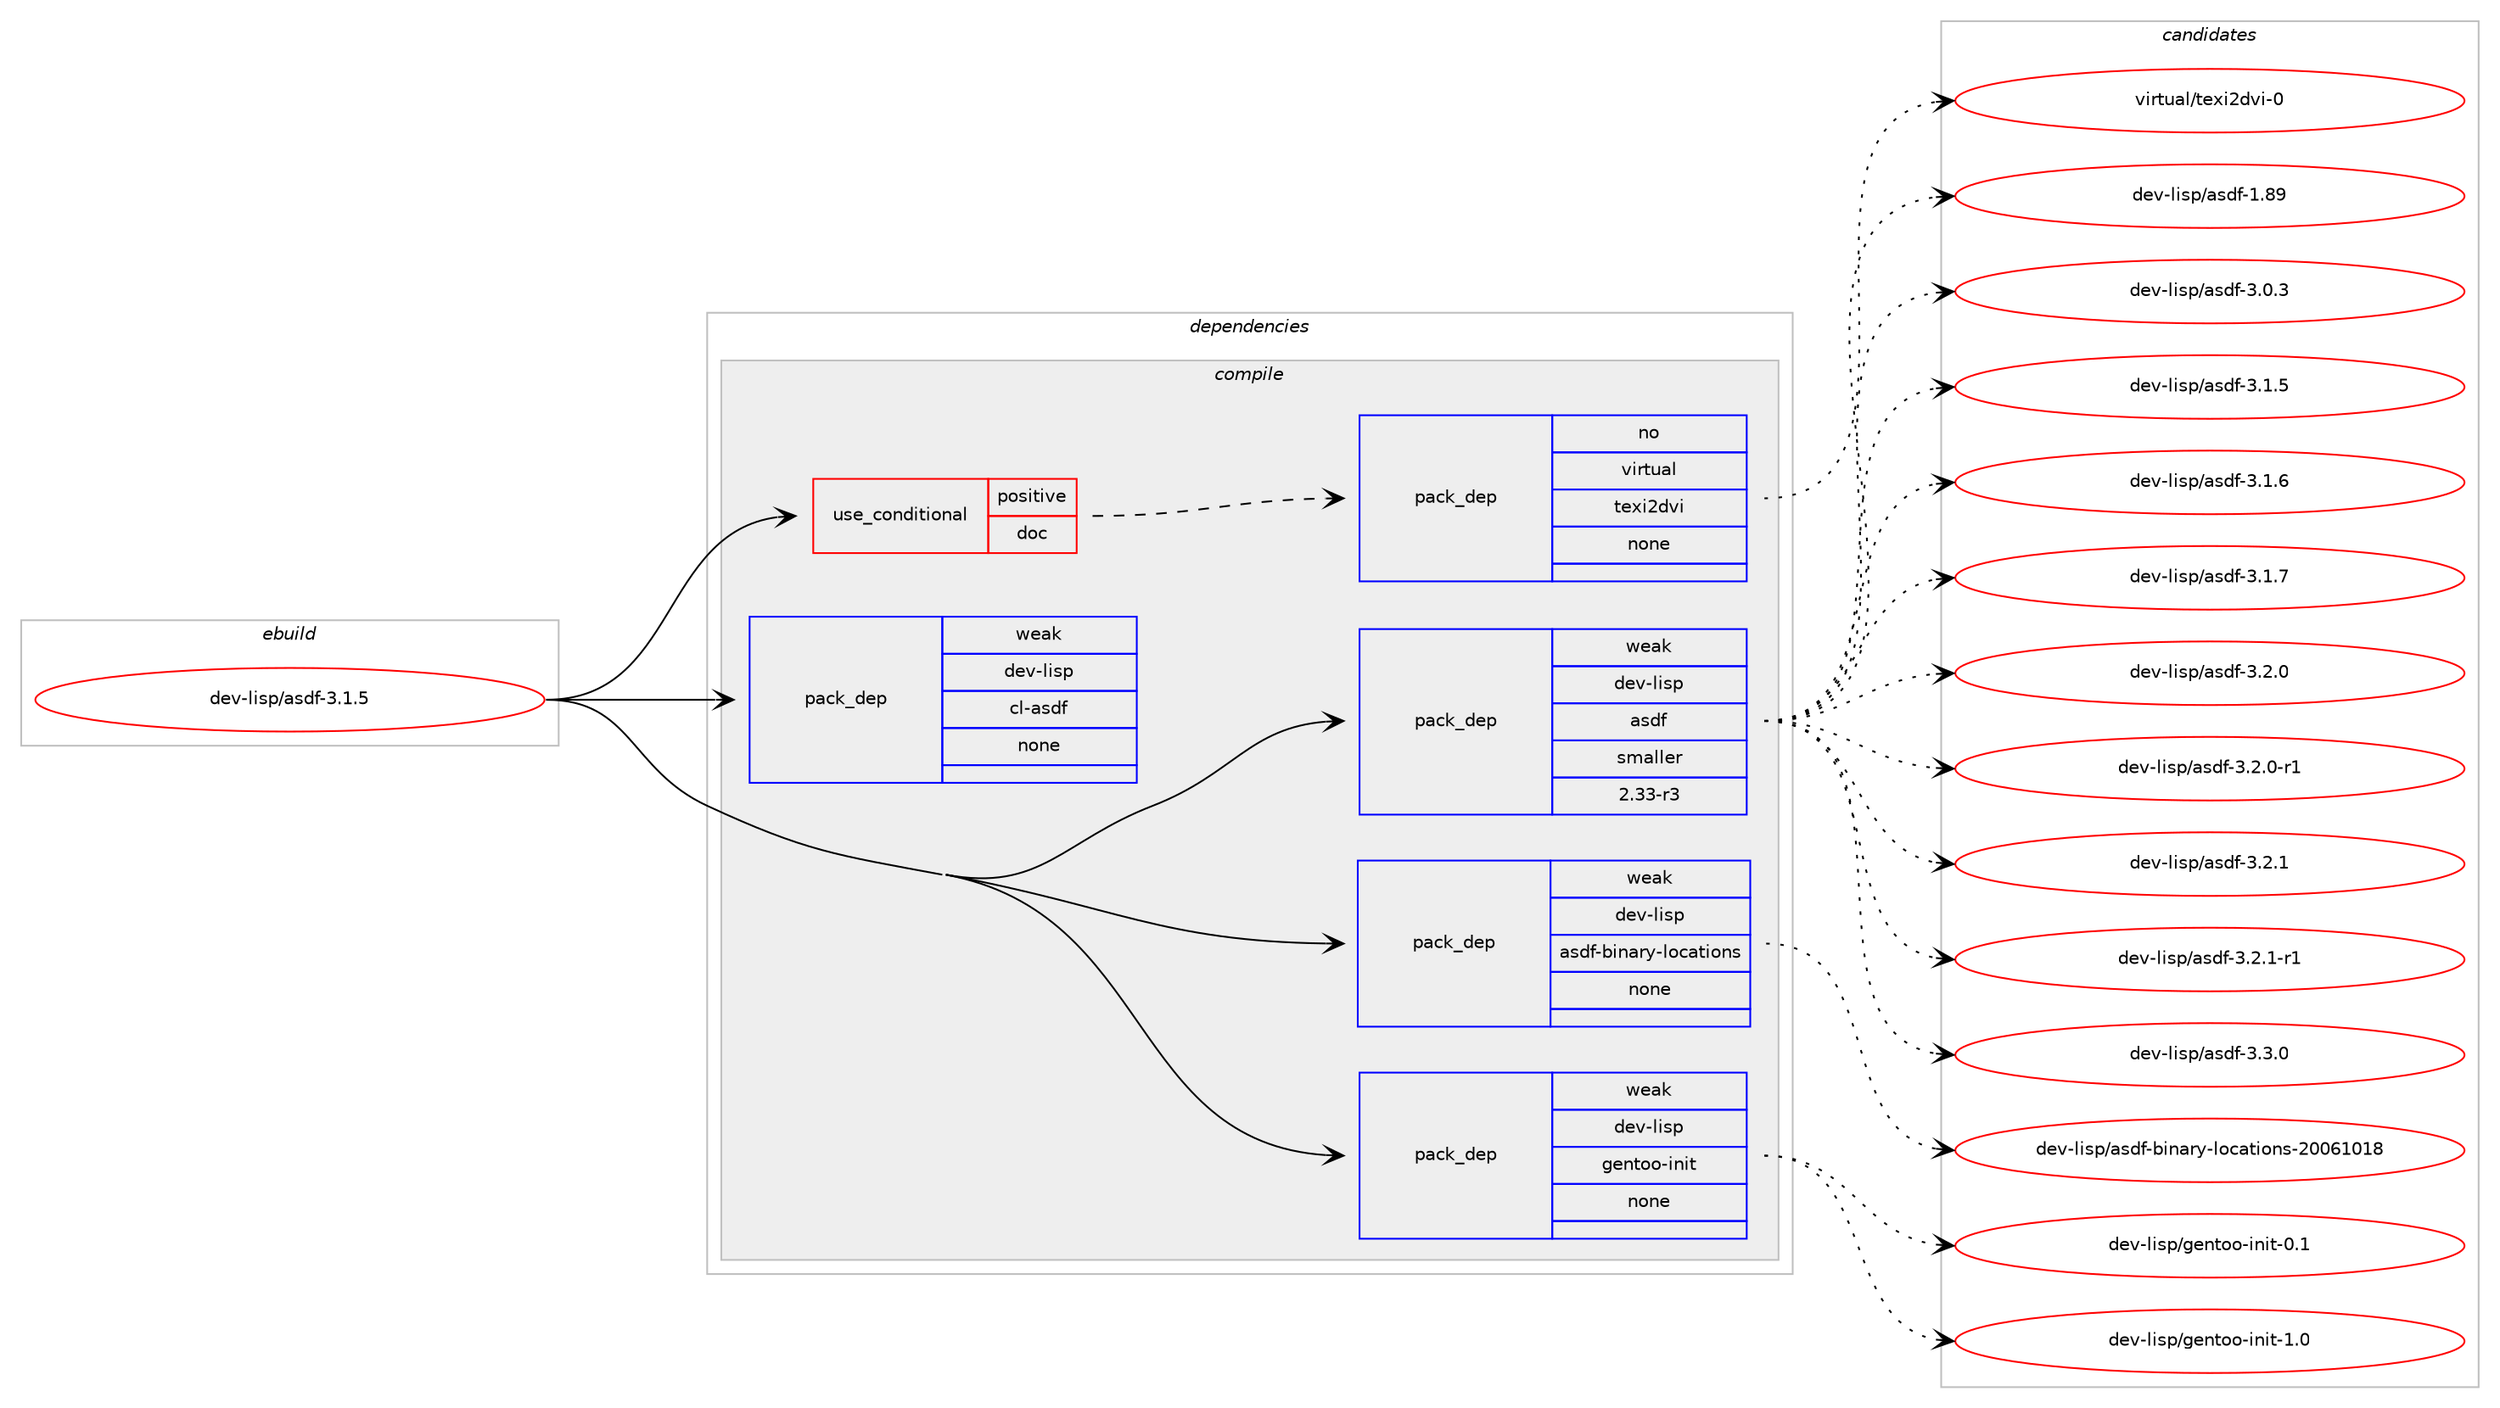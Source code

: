 digraph prolog {

# *************
# Graph options
# *************

newrank=true;
concentrate=true;
compound=true;
graph [rankdir=LR,fontname=Helvetica,fontsize=10,ranksep=1.5];#, ranksep=2.5, nodesep=0.2];
edge  [arrowhead=vee];
node  [fontname=Helvetica,fontsize=10];

# **********
# The ebuild
# **********

subgraph cluster_leftcol {
color=gray;
rank=same;
label=<<i>ebuild</i>>;
id [label="dev-lisp/asdf-3.1.5", color=red, width=4, href="../dev-lisp/asdf-3.1.5.svg"];
}

# ****************
# The dependencies
# ****************

subgraph cluster_midcol {
color=gray;
label=<<i>dependencies</i>>;
subgraph cluster_compile {
fillcolor="#eeeeee";
style=filled;
label=<<i>compile</i>>;
subgraph cond26173 {
dependency120805 [label=<<TABLE BORDER="0" CELLBORDER="1" CELLSPACING="0" CELLPADDING="4"><TR><TD ROWSPAN="3" CELLPADDING="10">use_conditional</TD></TR><TR><TD>positive</TD></TR><TR><TD>doc</TD></TR></TABLE>>, shape=none, color=red];
subgraph pack91011 {
dependency120806 [label=<<TABLE BORDER="0" CELLBORDER="1" CELLSPACING="0" CELLPADDING="4" WIDTH="220"><TR><TD ROWSPAN="6" CELLPADDING="30">pack_dep</TD></TR><TR><TD WIDTH="110">no</TD></TR><TR><TD>virtual</TD></TR><TR><TD>texi2dvi</TD></TR><TR><TD>none</TD></TR><TR><TD></TD></TR></TABLE>>, shape=none, color=blue];
}
dependency120805:e -> dependency120806:w [weight=20,style="dashed",arrowhead="vee"];
}
id:e -> dependency120805:w [weight=20,style="solid",arrowhead="vee"];
subgraph pack91012 {
dependency120807 [label=<<TABLE BORDER="0" CELLBORDER="1" CELLSPACING="0" CELLPADDING="4" WIDTH="220"><TR><TD ROWSPAN="6" CELLPADDING="30">pack_dep</TD></TR><TR><TD WIDTH="110">weak</TD></TR><TR><TD>dev-lisp</TD></TR><TR><TD>asdf</TD></TR><TR><TD>smaller</TD></TR><TR><TD>2.33-r3</TD></TR></TABLE>>, shape=none, color=blue];
}
id:e -> dependency120807:w [weight=20,style="solid",arrowhead="vee"];
subgraph pack91013 {
dependency120808 [label=<<TABLE BORDER="0" CELLBORDER="1" CELLSPACING="0" CELLPADDING="4" WIDTH="220"><TR><TD ROWSPAN="6" CELLPADDING="30">pack_dep</TD></TR><TR><TD WIDTH="110">weak</TD></TR><TR><TD>dev-lisp</TD></TR><TR><TD>asdf-binary-locations</TD></TR><TR><TD>none</TD></TR><TR><TD></TD></TR></TABLE>>, shape=none, color=blue];
}
id:e -> dependency120808:w [weight=20,style="solid",arrowhead="vee"];
subgraph pack91014 {
dependency120809 [label=<<TABLE BORDER="0" CELLBORDER="1" CELLSPACING="0" CELLPADDING="4" WIDTH="220"><TR><TD ROWSPAN="6" CELLPADDING="30">pack_dep</TD></TR><TR><TD WIDTH="110">weak</TD></TR><TR><TD>dev-lisp</TD></TR><TR><TD>cl-asdf</TD></TR><TR><TD>none</TD></TR><TR><TD></TD></TR></TABLE>>, shape=none, color=blue];
}
id:e -> dependency120809:w [weight=20,style="solid",arrowhead="vee"];
subgraph pack91015 {
dependency120810 [label=<<TABLE BORDER="0" CELLBORDER="1" CELLSPACING="0" CELLPADDING="4" WIDTH="220"><TR><TD ROWSPAN="6" CELLPADDING="30">pack_dep</TD></TR><TR><TD WIDTH="110">weak</TD></TR><TR><TD>dev-lisp</TD></TR><TR><TD>gentoo-init</TD></TR><TR><TD>none</TD></TR><TR><TD></TD></TR></TABLE>>, shape=none, color=blue];
}
id:e -> dependency120810:w [weight=20,style="solid",arrowhead="vee"];
}
subgraph cluster_compileandrun {
fillcolor="#eeeeee";
style=filled;
label=<<i>compile and run</i>>;
}
subgraph cluster_run {
fillcolor="#eeeeee";
style=filled;
label=<<i>run</i>>;
}
}

# **************
# The candidates
# **************

subgraph cluster_choices {
rank=same;
color=gray;
label=<<i>candidates</i>>;

subgraph choice91011 {
color=black;
nodesep=1;
choice1181051141161179710847116101120105501001181054548 [label="virtual/texi2dvi-0", color=red, width=4,href="../virtual/texi2dvi-0.svg"];
dependency120806:e -> choice1181051141161179710847116101120105501001181054548:w [style=dotted,weight="100"];
}
subgraph choice91012 {
color=black;
nodesep=1;
choice1001011184510810511511247971151001024549465657 [label="dev-lisp/asdf-1.89", color=red, width=4,href="../dev-lisp/asdf-1.89.svg"];
choice100101118451081051151124797115100102455146484651 [label="dev-lisp/asdf-3.0.3", color=red, width=4,href="../dev-lisp/asdf-3.0.3.svg"];
choice100101118451081051151124797115100102455146494653 [label="dev-lisp/asdf-3.1.5", color=red, width=4,href="../dev-lisp/asdf-3.1.5.svg"];
choice100101118451081051151124797115100102455146494654 [label="dev-lisp/asdf-3.1.6", color=red, width=4,href="../dev-lisp/asdf-3.1.6.svg"];
choice100101118451081051151124797115100102455146494655 [label="dev-lisp/asdf-3.1.7", color=red, width=4,href="../dev-lisp/asdf-3.1.7.svg"];
choice100101118451081051151124797115100102455146504648 [label="dev-lisp/asdf-3.2.0", color=red, width=4,href="../dev-lisp/asdf-3.2.0.svg"];
choice1001011184510810511511247971151001024551465046484511449 [label="dev-lisp/asdf-3.2.0-r1", color=red, width=4,href="../dev-lisp/asdf-3.2.0-r1.svg"];
choice100101118451081051151124797115100102455146504649 [label="dev-lisp/asdf-3.2.1", color=red, width=4,href="../dev-lisp/asdf-3.2.1.svg"];
choice1001011184510810511511247971151001024551465046494511449 [label="dev-lisp/asdf-3.2.1-r1", color=red, width=4,href="../dev-lisp/asdf-3.2.1-r1.svg"];
choice100101118451081051151124797115100102455146514648 [label="dev-lisp/asdf-3.3.0", color=red, width=4,href="../dev-lisp/asdf-3.3.0.svg"];
dependency120807:e -> choice1001011184510810511511247971151001024549465657:w [style=dotted,weight="100"];
dependency120807:e -> choice100101118451081051151124797115100102455146484651:w [style=dotted,weight="100"];
dependency120807:e -> choice100101118451081051151124797115100102455146494653:w [style=dotted,weight="100"];
dependency120807:e -> choice100101118451081051151124797115100102455146494654:w [style=dotted,weight="100"];
dependency120807:e -> choice100101118451081051151124797115100102455146494655:w [style=dotted,weight="100"];
dependency120807:e -> choice100101118451081051151124797115100102455146504648:w [style=dotted,weight="100"];
dependency120807:e -> choice1001011184510810511511247971151001024551465046484511449:w [style=dotted,weight="100"];
dependency120807:e -> choice100101118451081051151124797115100102455146504649:w [style=dotted,weight="100"];
dependency120807:e -> choice1001011184510810511511247971151001024551465046494511449:w [style=dotted,weight="100"];
dependency120807:e -> choice100101118451081051151124797115100102455146514648:w [style=dotted,weight="100"];
}
subgraph choice91013 {
color=black;
nodesep=1;
choice100101118451081051151124797115100102459810511097114121451081119997116105111110115455048485449484956 [label="dev-lisp/asdf-binary-locations-20061018", color=red, width=4,href="../dev-lisp/asdf-binary-locations-20061018.svg"];
dependency120808:e -> choice100101118451081051151124797115100102459810511097114121451081119997116105111110115455048485449484956:w [style=dotted,weight="100"];
}
subgraph choice91014 {
color=black;
nodesep=1;
}
subgraph choice91015 {
color=black;
nodesep=1;
choice10010111845108105115112471031011101161111114510511010511645484649 [label="dev-lisp/gentoo-init-0.1", color=red, width=4,href="../dev-lisp/gentoo-init-0.1.svg"];
choice10010111845108105115112471031011101161111114510511010511645494648 [label="dev-lisp/gentoo-init-1.0", color=red, width=4,href="../dev-lisp/gentoo-init-1.0.svg"];
dependency120810:e -> choice10010111845108105115112471031011101161111114510511010511645484649:w [style=dotted,weight="100"];
dependency120810:e -> choice10010111845108105115112471031011101161111114510511010511645494648:w [style=dotted,weight="100"];
}
}

}
